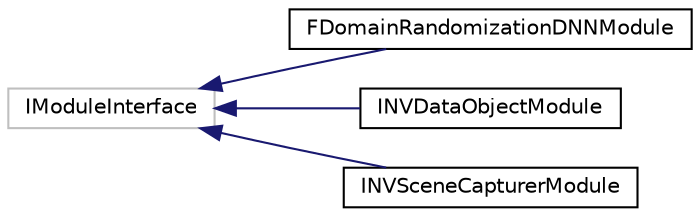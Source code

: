 digraph "Graphical Class Hierarchy"
{
  edge [fontname="Helvetica",fontsize="10",labelfontname="Helvetica",labelfontsize="10"];
  node [fontname="Helvetica",fontsize="10",shape=record];
  rankdir="LR";
  Node1 [label="IModuleInterface",height=0.2,width=0.4,color="grey75", fillcolor="white", style="filled"];
  Node1 -> Node2 [dir="back",color="midnightblue",fontsize="10",style="solid",fontname="Helvetica"];
  Node2 [label="FDomainRandomizationDNNModule",height=0.2,width=0.4,color="black", fillcolor="white", style="filled",URL="$class_f_domain_randomization_d_n_n_module.html"];
  Node1 -> Node3 [dir="back",color="midnightblue",fontsize="10",style="solid",fontname="Helvetica"];
  Node3 [label="INVDataObjectModule",height=0.2,width=0.4,color="black", fillcolor="white", style="filled",URL="$class_i_n_v_data_object_module.html"];
  Node1 -> Node4 [dir="back",color="midnightblue",fontsize="10",style="solid",fontname="Helvetica"];
  Node4 [label="INVSceneCapturerModule",height=0.2,width=0.4,color="black", fillcolor="white", style="filled",URL="$class_i_n_v_scene_capturer_module.html"];
}

